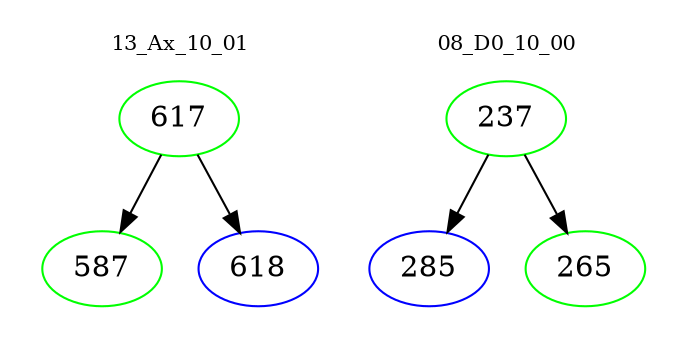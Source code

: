 digraph{
subgraph cluster_0 {
color = white
label = "13_Ax_10_01";
fontsize=10;
T0_617 [label="617", color="green"]
T0_617 -> T0_587 [color="black"]
T0_587 [label="587", color="green"]
T0_617 -> T0_618 [color="black"]
T0_618 [label="618", color="blue"]
}
subgraph cluster_1 {
color = white
label = "08_D0_10_00";
fontsize=10;
T1_237 [label="237", color="green"]
T1_237 -> T1_285 [color="black"]
T1_285 [label="285", color="blue"]
T1_237 -> T1_265 [color="black"]
T1_265 [label="265", color="green"]
}
}
